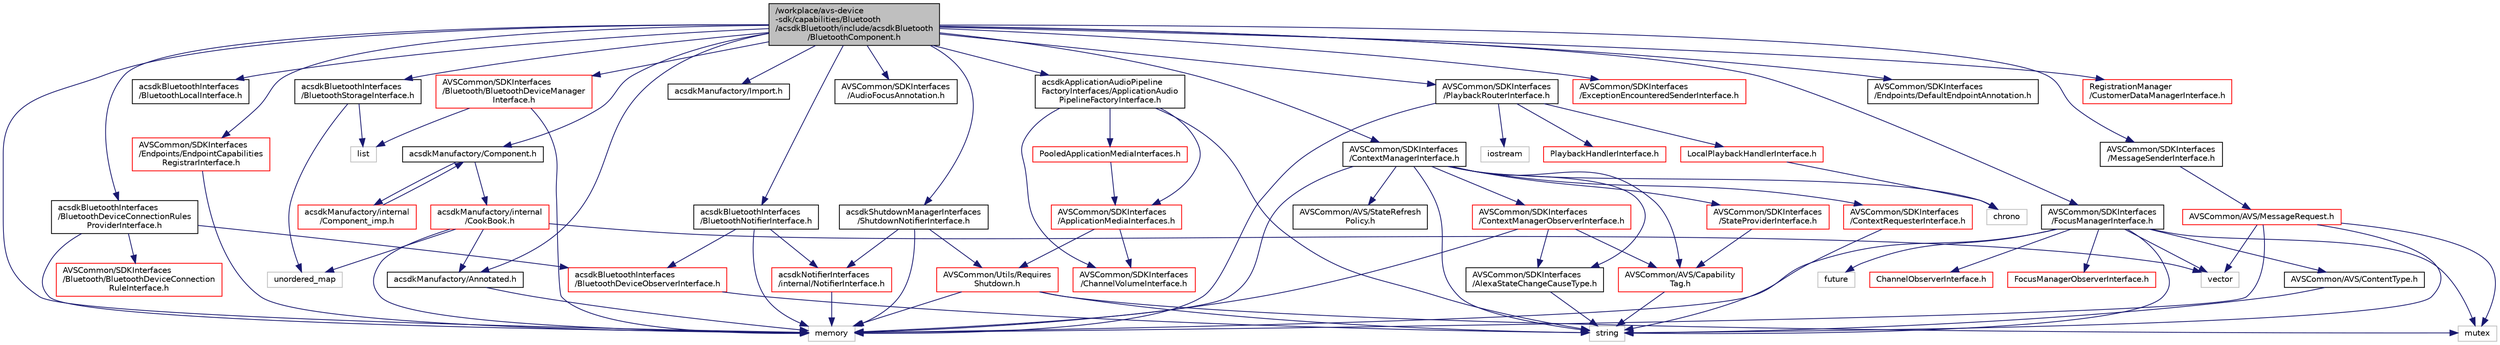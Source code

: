 digraph "/workplace/avs-device-sdk/capabilities/Bluetooth/acsdkBluetooth/include/acsdkBluetooth/BluetoothComponent.h"
{
 // LATEX_PDF_SIZE
  edge [fontname="Helvetica",fontsize="10",labelfontname="Helvetica",labelfontsize="10"];
  node [fontname="Helvetica",fontsize="10",shape=record];
  Node1 [label="/workplace/avs-device\l-sdk/capabilities/Bluetooth\l/acsdkBluetooth/include/acsdkBluetooth\l/BluetoothComponent.h",height=0.2,width=0.4,color="black", fillcolor="grey75", style="filled", fontcolor="black",tooltip=" "];
  Node1 -> Node2 [color="midnightblue",fontsize="10",style="solid",fontname="Helvetica"];
  Node2 [label="memory",height=0.2,width=0.4,color="grey75", fillcolor="white", style="filled",tooltip=" "];
  Node1 -> Node3 [color="midnightblue",fontsize="10",style="solid",fontname="Helvetica"];
  Node3 [label="acsdkApplicationAudioPipeline\lFactoryInterfaces/ApplicationAudio\lPipelineFactoryInterface.h",height=0.2,width=0.4,color="black", fillcolor="white", style="filled",URL="$_application_audio_pipeline_factory_interface_8h.html",tooltip=" "];
  Node3 -> Node4 [color="midnightblue",fontsize="10",style="solid",fontname="Helvetica"];
  Node4 [label="string",height=0.2,width=0.4,color="grey75", fillcolor="white", style="filled",tooltip=" "];
  Node3 -> Node5 [color="midnightblue",fontsize="10",style="solid",fontname="Helvetica"];
  Node5 [label="AVSCommon/SDKInterfaces\l/ApplicationMediaInterfaces.h",height=0.2,width=0.4,color="red", fillcolor="white", style="filled",URL="$_application_media_interfaces_8h.html",tooltip=" "];
  Node5 -> Node16 [color="midnightblue",fontsize="10",style="solid",fontname="Helvetica"];
  Node16 [label="AVSCommon/SDKInterfaces\l/ChannelVolumeInterface.h",height=0.2,width=0.4,color="red", fillcolor="white", style="filled",URL="$_channel_volume_interface_8h.html",tooltip=" "];
  Node5 -> Node66 [color="midnightblue",fontsize="10",style="solid",fontname="Helvetica"];
  Node66 [label="AVSCommon/Utils/Requires\lShutdown.h",height=0.2,width=0.4,color="red", fillcolor="white", style="filled",URL="$_requires_shutdown_8h.html",tooltip=" "];
  Node66 -> Node2 [color="midnightblue",fontsize="10",style="solid",fontname="Helvetica"];
  Node66 -> Node32 [color="midnightblue",fontsize="10",style="solid",fontname="Helvetica"];
  Node32 [label="mutex",height=0.2,width=0.4,color="grey75", fillcolor="white", style="filled",tooltip=" "];
  Node66 -> Node4 [color="midnightblue",fontsize="10",style="solid",fontname="Helvetica"];
  Node3 -> Node16 [color="midnightblue",fontsize="10",style="solid",fontname="Helvetica"];
  Node3 -> Node67 [color="midnightblue",fontsize="10",style="solid",fontname="Helvetica"];
  Node67 [label="PooledApplicationMediaInterfaces.h",height=0.2,width=0.4,color="red", fillcolor="white", style="filled",URL="$_pooled_application_media_interfaces_8h.html",tooltip=" "];
  Node67 -> Node5 [color="midnightblue",fontsize="10",style="solid",fontname="Helvetica"];
  Node1 -> Node69 [color="midnightblue",fontsize="10",style="solid",fontname="Helvetica"];
  Node69 [label="acsdkBluetoothInterfaces\l/BluetoothLocalInterface.h",height=0.2,width=0.4,color="black", fillcolor="white", style="filled",URL="$_bluetooth_local_interface_8h.html",tooltip=" "];
  Node1 -> Node70 [color="midnightblue",fontsize="10",style="solid",fontname="Helvetica"];
  Node70 [label="acsdkBluetoothInterfaces\l/BluetoothNotifierInterface.h",height=0.2,width=0.4,color="black", fillcolor="white", style="filled",URL="$_bluetooth_notifier_interface_8h.html",tooltip=" "];
  Node70 -> Node2 [color="midnightblue",fontsize="10",style="solid",fontname="Helvetica"];
  Node70 -> Node71 [color="midnightblue",fontsize="10",style="solid",fontname="Helvetica"];
  Node71 [label="acsdkNotifierInterfaces\l/internal/NotifierInterface.h",height=0.2,width=0.4,color="red", fillcolor="white", style="filled",URL="$_notifier_interface_8h.html",tooltip=" "];
  Node71 -> Node2 [color="midnightblue",fontsize="10",style="solid",fontname="Helvetica"];
  Node70 -> Node72 [color="midnightblue",fontsize="10",style="solid",fontname="Helvetica"];
  Node72 [label="acsdkBluetoothInterfaces\l/BluetoothDeviceObserverInterface.h",height=0.2,width=0.4,color="red", fillcolor="white", style="filled",URL="$_bluetooth_device_observer_interface_8h.html",tooltip=" "];
  Node72 -> Node4 [color="midnightblue",fontsize="10",style="solid",fontname="Helvetica"];
  Node1 -> Node73 [color="midnightblue",fontsize="10",style="solid",fontname="Helvetica"];
  Node73 [label="acsdkBluetoothInterfaces\l/BluetoothDeviceConnectionRules\lProviderInterface.h",height=0.2,width=0.4,color="black", fillcolor="white", style="filled",URL="$_bluetooth_device_connection_rules_provider_interface_8h.html",tooltip=" "];
  Node73 -> Node2 [color="midnightblue",fontsize="10",style="solid",fontname="Helvetica"];
  Node73 -> Node72 [color="midnightblue",fontsize="10",style="solid",fontname="Helvetica"];
  Node73 -> Node74 [color="midnightblue",fontsize="10",style="solid",fontname="Helvetica"];
  Node74 [label="AVSCommon/SDKInterfaces\l/Bluetooth/BluetoothDeviceConnection\lRuleInterface.h",height=0.2,width=0.4,color="red", fillcolor="white", style="filled",URL="$_bluetooth_device_connection_rule_interface_8h.html",tooltip=" "];
  Node1 -> Node80 [color="midnightblue",fontsize="10",style="solid",fontname="Helvetica"];
  Node80 [label="acsdkBluetoothInterfaces\l/BluetoothStorageInterface.h",height=0.2,width=0.4,color="black", fillcolor="white", style="filled",URL="$_bluetooth_storage_interface_8h.html",tooltip=" "];
  Node80 -> Node9 [color="midnightblue",fontsize="10",style="solid",fontname="Helvetica"];
  Node9 [label="unordered_map",height=0.2,width=0.4,color="grey75", fillcolor="white", style="filled",tooltip=" "];
  Node80 -> Node81 [color="midnightblue",fontsize="10",style="solid",fontname="Helvetica"];
  Node81 [label="list",height=0.2,width=0.4,color="grey75", fillcolor="white", style="filled",tooltip=" "];
  Node1 -> Node82 [color="midnightblue",fontsize="10",style="solid",fontname="Helvetica"];
  Node82 [label="acsdkManufactory/Annotated.h",height=0.2,width=0.4,color="black", fillcolor="white", style="filled",URL="$_annotated_8h.html",tooltip=" "];
  Node82 -> Node2 [color="midnightblue",fontsize="10",style="solid",fontname="Helvetica"];
  Node1 -> Node83 [color="midnightblue",fontsize="10",style="solid",fontname="Helvetica"];
  Node83 [label="acsdkManufactory/Component.h",height=0.2,width=0.4,color="black", fillcolor="white", style="filled",URL="$_component_8h.html",tooltip=" "];
  Node83 -> Node84 [color="midnightblue",fontsize="10",style="solid",fontname="Helvetica"];
  Node84 [label="acsdkManufactory/internal\l/CookBook.h",height=0.2,width=0.4,color="red", fillcolor="white", style="filled",URL="$_cook_book_8h.html",tooltip=" "];
  Node84 -> Node2 [color="midnightblue",fontsize="10",style="solid",fontname="Helvetica"];
  Node84 -> Node9 [color="midnightblue",fontsize="10",style="solid",fontname="Helvetica"];
  Node84 -> Node34 [color="midnightblue",fontsize="10",style="solid",fontname="Helvetica"];
  Node34 [label="vector",height=0.2,width=0.4,color="grey75", fillcolor="white", style="filled",tooltip=" "];
  Node84 -> Node82 [color="midnightblue",fontsize="10",style="solid",fontname="Helvetica"];
  Node83 -> Node102 [color="midnightblue",fontsize="10",style="solid",fontname="Helvetica"];
  Node102 [label="acsdkManufactory/internal\l/Component_imp.h",height=0.2,width=0.4,color="red", fillcolor="white", style="filled",URL="$_component__imp_8h.html",tooltip=" "];
  Node102 -> Node83 [color="midnightblue",fontsize="10",style="solid",fontname="Helvetica"];
  Node1 -> Node99 [color="midnightblue",fontsize="10",style="solid",fontname="Helvetica"];
  Node99 [label="acsdkManufactory/Import.h",height=0.2,width=0.4,color="black", fillcolor="white", style="filled",URL="$_import_8h.html",tooltip=" "];
  Node1 -> Node103 [color="midnightblue",fontsize="10",style="solid",fontname="Helvetica"];
  Node103 [label="acsdkShutdownManagerInterfaces\l/ShutdownNotifierInterface.h",height=0.2,width=0.4,color="black", fillcolor="white", style="filled",URL="$_shutdown_notifier_interface_8h.html",tooltip=" "];
  Node103 -> Node2 [color="midnightblue",fontsize="10",style="solid",fontname="Helvetica"];
  Node103 -> Node71 [color="midnightblue",fontsize="10",style="solid",fontname="Helvetica"];
  Node103 -> Node66 [color="midnightblue",fontsize="10",style="solid",fontname="Helvetica"];
  Node1 -> Node104 [color="midnightblue",fontsize="10",style="solid",fontname="Helvetica"];
  Node104 [label="AVSCommon/SDKInterfaces\l/AudioFocusAnnotation.h",height=0.2,width=0.4,color="black", fillcolor="white", style="filled",URL="$_audio_focus_annotation_8h.html",tooltip=" "];
  Node1 -> Node105 [color="midnightblue",fontsize="10",style="solid",fontname="Helvetica"];
  Node105 [label="AVSCommon/SDKInterfaces\l/ContextManagerInterface.h",height=0.2,width=0.4,color="black", fillcolor="white", style="filled",URL="$_context_manager_interface_8h.html",tooltip=" "];
  Node105 -> Node22 [color="midnightblue",fontsize="10",style="solid",fontname="Helvetica"];
  Node22 [label="chrono",height=0.2,width=0.4,color="grey75", fillcolor="white", style="filled",tooltip=" "];
  Node105 -> Node2 [color="midnightblue",fontsize="10",style="solid",fontname="Helvetica"];
  Node105 -> Node4 [color="midnightblue",fontsize="10",style="solid",fontname="Helvetica"];
  Node105 -> Node106 [color="midnightblue",fontsize="10",style="solid",fontname="Helvetica"];
  Node106 [label="AVSCommon/AVS/Capability\lTag.h",height=0.2,width=0.4,color="red", fillcolor="white", style="filled",URL="$_capability_tag_8h.html",tooltip=" "];
  Node106 -> Node4 [color="midnightblue",fontsize="10",style="solid",fontname="Helvetica"];
  Node105 -> Node107 [color="midnightblue",fontsize="10",style="solid",fontname="Helvetica"];
  Node107 [label="AVSCommon/AVS/StateRefresh\lPolicy.h",height=0.2,width=0.4,color="black", fillcolor="white", style="filled",URL="$_state_refresh_policy_8h.html",tooltip=" "];
  Node105 -> Node108 [color="midnightblue",fontsize="10",style="solid",fontname="Helvetica"];
  Node108 [label="AVSCommon/SDKInterfaces\l/AlexaStateChangeCauseType.h",height=0.2,width=0.4,color="black", fillcolor="white", style="filled",URL="$_alexa_state_change_cause_type_8h.html",tooltip=" "];
  Node108 -> Node4 [color="midnightblue",fontsize="10",style="solid",fontname="Helvetica"];
  Node105 -> Node109 [color="midnightblue",fontsize="10",style="solid",fontname="Helvetica"];
  Node109 [label="AVSCommon/SDKInterfaces\l/ContextManagerObserverInterface.h",height=0.2,width=0.4,color="red", fillcolor="white", style="filled",URL="$_context_manager_observer_interface_8h.html",tooltip=" "];
  Node109 -> Node2 [color="midnightblue",fontsize="10",style="solid",fontname="Helvetica"];
  Node109 -> Node106 [color="midnightblue",fontsize="10",style="solid",fontname="Helvetica"];
  Node109 -> Node108 [color="midnightblue",fontsize="10",style="solid",fontname="Helvetica"];
  Node105 -> Node116 [color="midnightblue",fontsize="10",style="solid",fontname="Helvetica"];
  Node116 [label="AVSCommon/SDKInterfaces\l/ContextRequesterInterface.h",height=0.2,width=0.4,color="red", fillcolor="white", style="filled",URL="$_context_requester_interface_8h.html",tooltip=" "];
  Node116 -> Node4 [color="midnightblue",fontsize="10",style="solid",fontname="Helvetica"];
  Node105 -> Node120 [color="midnightblue",fontsize="10",style="solid",fontname="Helvetica"];
  Node120 [label="AVSCommon/SDKInterfaces\l/StateProviderInterface.h",height=0.2,width=0.4,color="red", fillcolor="white", style="filled",URL="$_state_provider_interface_8h.html",tooltip=" "];
  Node120 -> Node106 [color="midnightblue",fontsize="10",style="solid",fontname="Helvetica"];
  Node1 -> Node122 [color="midnightblue",fontsize="10",style="solid",fontname="Helvetica"];
  Node122 [label="AVSCommon/SDKInterfaces\l/FocusManagerInterface.h",height=0.2,width=0.4,color="black", fillcolor="white", style="filled",URL="$_focus_manager_interface_8h.html",tooltip=" "];
  Node122 -> Node23 [color="midnightblue",fontsize="10",style="solid",fontname="Helvetica"];
  Node23 [label="future",height=0.2,width=0.4,color="grey75", fillcolor="white", style="filled",tooltip=" "];
  Node122 -> Node2 [color="midnightblue",fontsize="10",style="solid",fontname="Helvetica"];
  Node122 -> Node32 [color="midnightblue",fontsize="10",style="solid",fontname="Helvetica"];
  Node122 -> Node4 [color="midnightblue",fontsize="10",style="solid",fontname="Helvetica"];
  Node122 -> Node34 [color="midnightblue",fontsize="10",style="solid",fontname="Helvetica"];
  Node122 -> Node123 [color="midnightblue",fontsize="10",style="solid",fontname="Helvetica"];
  Node123 [label="AVSCommon/AVS/ContentType.h",height=0.2,width=0.4,color="black", fillcolor="white", style="filled",URL="$_content_type_8h.html",tooltip=" "];
  Node123 -> Node4 [color="midnightblue",fontsize="10",style="solid",fontname="Helvetica"];
  Node122 -> Node124 [color="midnightblue",fontsize="10",style="solid",fontname="Helvetica"];
  Node124 [label="ChannelObserverInterface.h",height=0.2,width=0.4,color="red", fillcolor="white", style="filled",URL="$_channel_observer_interface_8h.html",tooltip=" "];
  Node122 -> Node127 [color="midnightblue",fontsize="10",style="solid",fontname="Helvetica"];
  Node127 [label="FocusManagerObserverInterface.h",height=0.2,width=0.4,color="red", fillcolor="white", style="filled",URL="$_focus_manager_observer_interface_8h.html",tooltip=" "];
  Node1 -> Node128 [color="midnightblue",fontsize="10",style="solid",fontname="Helvetica"];
  Node128 [label="AVSCommon/SDKInterfaces\l/MessageSenderInterface.h",height=0.2,width=0.4,color="black", fillcolor="white", style="filled",URL="$_message_sender_interface_8h.html",tooltip=" "];
  Node128 -> Node129 [color="midnightblue",fontsize="10",style="solid",fontname="Helvetica"];
  Node129 [label="AVSCommon/AVS/MessageRequest.h",height=0.2,width=0.4,color="red", fillcolor="white", style="filled",URL="$_message_request_8h.html",tooltip=" "];
  Node129 -> Node2 [color="midnightblue",fontsize="10",style="solid",fontname="Helvetica"];
  Node129 -> Node32 [color="midnightblue",fontsize="10",style="solid",fontname="Helvetica"];
  Node129 -> Node4 [color="midnightblue",fontsize="10",style="solid",fontname="Helvetica"];
  Node129 -> Node34 [color="midnightblue",fontsize="10",style="solid",fontname="Helvetica"];
  Node1 -> Node131 [color="midnightblue",fontsize="10",style="solid",fontname="Helvetica"];
  Node131 [label="AVSCommon/SDKInterfaces\l/PlaybackRouterInterface.h",height=0.2,width=0.4,color="black", fillcolor="white", style="filled",URL="$_playback_router_interface_8h.html",tooltip=" "];
  Node131 -> Node2 [color="midnightblue",fontsize="10",style="solid",fontname="Helvetica"];
  Node131 -> Node36 [color="midnightblue",fontsize="10",style="solid",fontname="Helvetica"];
  Node36 [label="iostream",height=0.2,width=0.4,color="grey75", fillcolor="white", style="filled",tooltip=" "];
  Node131 -> Node132 [color="midnightblue",fontsize="10",style="solid",fontname="Helvetica"];
  Node132 [label="PlaybackHandlerInterface.h",height=0.2,width=0.4,color="red", fillcolor="white", style="filled",URL="$_playback_handler_interface_8h.html",tooltip=" "];
  Node131 -> Node134 [color="midnightblue",fontsize="10",style="solid",fontname="Helvetica"];
  Node134 [label="LocalPlaybackHandlerInterface.h",height=0.2,width=0.4,color="red", fillcolor="white", style="filled",URL="$_local_playback_handler_interface_8h.html",tooltip=" "];
  Node134 -> Node22 [color="midnightblue",fontsize="10",style="solid",fontname="Helvetica"];
  Node1 -> Node135 [color="midnightblue",fontsize="10",style="solid",fontname="Helvetica"];
  Node135 [label="AVSCommon/SDKInterfaces\l/ExceptionEncounteredSenderInterface.h",height=0.2,width=0.4,color="red", fillcolor="white", style="filled",URL="$_exception_encountered_sender_interface_8h.html",tooltip=" "];
  Node1 -> Node137 [color="midnightblue",fontsize="10",style="solid",fontname="Helvetica"];
  Node137 [label="AVSCommon/SDKInterfaces\l/Bluetooth/BluetoothDeviceManager\lInterface.h",height=0.2,width=0.4,color="red", fillcolor="white", style="filled",URL="$_bluetooth_device_manager_interface_8h.html",tooltip=" "];
  Node137 -> Node81 [color="midnightblue",fontsize="10",style="solid",fontname="Helvetica"];
  Node137 -> Node2 [color="midnightblue",fontsize="10",style="solid",fontname="Helvetica"];
  Node1 -> Node147 [color="midnightblue",fontsize="10",style="solid",fontname="Helvetica"];
  Node147 [label="AVSCommon/SDKInterfaces\l/Endpoints/DefaultEndpointAnnotation.h",height=0.2,width=0.4,color="black", fillcolor="white", style="filled",URL="$_default_endpoint_annotation_8h.html",tooltip=" "];
  Node1 -> Node148 [color="midnightblue",fontsize="10",style="solid",fontname="Helvetica"];
  Node148 [label="AVSCommon/SDKInterfaces\l/Endpoints/EndpointCapabilities\lRegistrarInterface.h",height=0.2,width=0.4,color="red", fillcolor="white", style="filled",URL="$_endpoint_capabilities_registrar_interface_8h.html",tooltip=" "];
  Node148 -> Node2 [color="midnightblue",fontsize="10",style="solid",fontname="Helvetica"];
  Node1 -> Node168 [color="midnightblue",fontsize="10",style="solid",fontname="Helvetica"];
  Node168 [label="RegistrationManager\l/CustomerDataManagerInterface.h",height=0.2,width=0.4,color="red", fillcolor="white", style="filled",URL="$_customer_data_manager_interface_8h.html",tooltip=" "];
}
